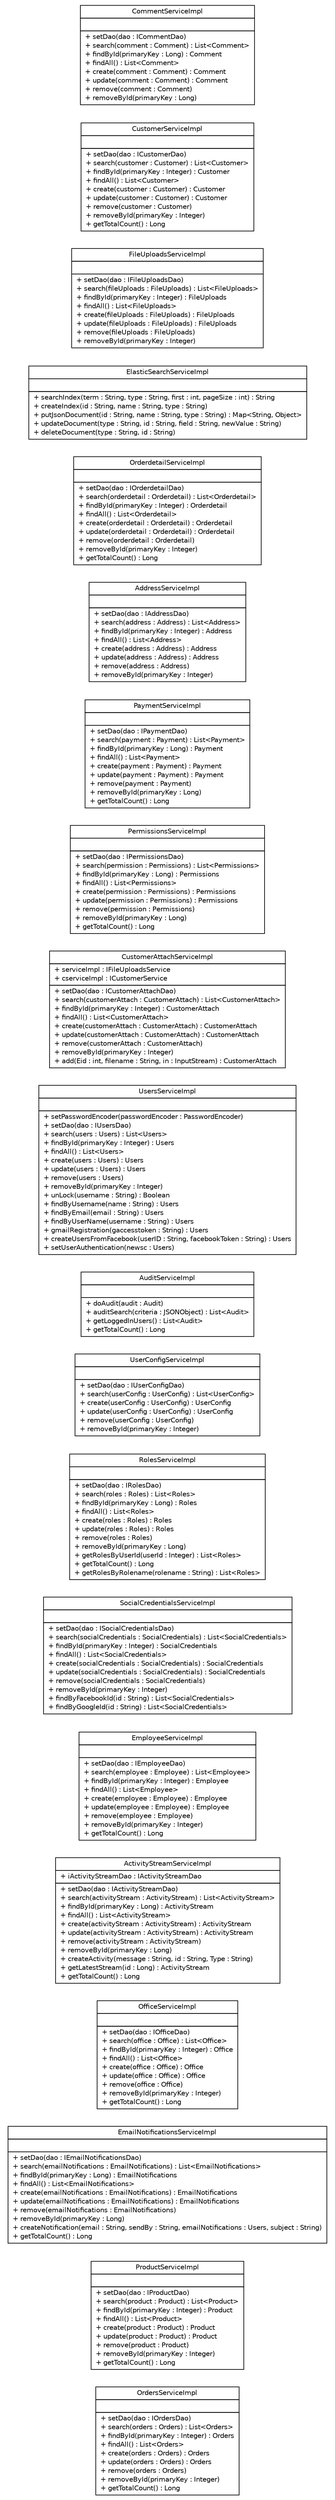 #!/usr/local/bin/dot
#
# Class diagram 
# Generated by UMLGraph version 5.1 (http://www.umlgraph.org/)
#

digraph G {
	edge [fontname="Helvetica",fontsize=10,labelfontname="Helvetica",labelfontsize=10];
	node [fontname="Helvetica",fontsize=10,shape=plaintext];
	nodesep=0.25;
	ranksep=0.5;
	rankdir=LR;
	// com.inn.headstartdemo.service.impl.OrdersServiceImpl
	c4413 [label=<<table title="com.inn.headstartdemo.service.impl.OrdersServiceImpl" border="0" cellborder="1" cellspacing="0" cellpadding="2" port="p" href="./OrdersServiceImpl.html">
		<tr><td><table border="0" cellspacing="0" cellpadding="1">
<tr><td align="center" balign="center"> OrdersServiceImpl </td></tr>
		</table></td></tr>
		<tr><td><table border="0" cellspacing="0" cellpadding="1">
<tr><td align="left" balign="left">  </td></tr>
		</table></td></tr>
		<tr><td><table border="0" cellspacing="0" cellpadding="1">
<tr><td align="left" balign="left"> + setDao(dao : IOrdersDao) </td></tr>
<tr><td align="left" balign="left"> + search(orders : Orders) : List&lt;Orders&gt; </td></tr>
<tr><td align="left" balign="left"> + findById(primaryKey : Integer) : Orders </td></tr>
<tr><td align="left" balign="left"> + findAll() : List&lt;Orders&gt; </td></tr>
<tr><td align="left" balign="left"> + create(orders : Orders) : Orders </td></tr>
<tr><td align="left" balign="left"> + update(orders : Orders) : Orders </td></tr>
<tr><td align="left" balign="left"> + remove(orders : Orders) </td></tr>
<tr><td align="left" balign="left"> + removeById(primaryKey : Integer) </td></tr>
<tr><td align="left" balign="left"> + getTotalCount() : Long </td></tr>
		</table></td></tr>
		</table>>, fontname="Helvetica", fontcolor="black", fontsize=10.0];
	// com.inn.headstartdemo.service.impl.ProductServiceImpl
	c4414 [label=<<table title="com.inn.headstartdemo.service.impl.ProductServiceImpl" border="0" cellborder="1" cellspacing="0" cellpadding="2" port="p" href="./ProductServiceImpl.html">
		<tr><td><table border="0" cellspacing="0" cellpadding="1">
<tr><td align="center" balign="center"> ProductServiceImpl </td></tr>
		</table></td></tr>
		<tr><td><table border="0" cellspacing="0" cellpadding="1">
<tr><td align="left" balign="left">  </td></tr>
		</table></td></tr>
		<tr><td><table border="0" cellspacing="0" cellpadding="1">
<tr><td align="left" balign="left"> + setDao(dao : IProductDao) </td></tr>
<tr><td align="left" balign="left"> + search(product : Product) : List&lt;Product&gt; </td></tr>
<tr><td align="left" balign="left"> + findById(primaryKey : Integer) : Product </td></tr>
<tr><td align="left" balign="left"> + findAll() : List&lt;Product&gt; </td></tr>
<tr><td align="left" balign="left"> + create(product : Product) : Product </td></tr>
<tr><td align="left" balign="left"> + update(product : Product) : Product </td></tr>
<tr><td align="left" balign="left"> + remove(product : Product) </td></tr>
<tr><td align="left" balign="left"> + removeById(primaryKey : Integer) </td></tr>
<tr><td align="left" balign="left"> + getTotalCount() : Long </td></tr>
		</table></td></tr>
		</table>>, fontname="Helvetica", fontcolor="black", fontsize=10.0];
	// com.inn.headstartdemo.service.impl.EmailNotificationsServiceImpl
	c4415 [label=<<table title="com.inn.headstartdemo.service.impl.EmailNotificationsServiceImpl" border="0" cellborder="1" cellspacing="0" cellpadding="2" port="p" href="./EmailNotificationsServiceImpl.html">
		<tr><td><table border="0" cellspacing="0" cellpadding="1">
<tr><td align="center" balign="center"> EmailNotificationsServiceImpl </td></tr>
		</table></td></tr>
		<tr><td><table border="0" cellspacing="0" cellpadding="1">
<tr><td align="left" balign="left">  </td></tr>
		</table></td></tr>
		<tr><td><table border="0" cellspacing="0" cellpadding="1">
<tr><td align="left" balign="left"> + setDao(dao : IEmailNotificationsDao) </td></tr>
<tr><td align="left" balign="left"> + search(emailNotifications : EmailNotifications) : List&lt;EmailNotifications&gt; </td></tr>
<tr><td align="left" balign="left"> + findById(primaryKey : Long) : EmailNotifications </td></tr>
<tr><td align="left" balign="left"> + findAll() : List&lt;EmailNotifications&gt; </td></tr>
<tr><td align="left" balign="left"> + create(emailNotifications : EmailNotifications) : EmailNotifications </td></tr>
<tr><td align="left" balign="left"> + update(emailNotifications : EmailNotifications) : EmailNotifications </td></tr>
<tr><td align="left" balign="left"> + remove(emailNotifications : EmailNotifications) </td></tr>
<tr><td align="left" balign="left"> + removeById(primaryKey : Long) </td></tr>
<tr><td align="left" balign="left"> + createNotification(email : String, sendBy : String, emailNotifications : Users, subject : String) </td></tr>
<tr><td align="left" balign="left"> + getTotalCount() : Long </td></tr>
		</table></td></tr>
		</table>>, fontname="Helvetica", fontcolor="black", fontsize=10.0];
	// com.inn.headstartdemo.service.impl.OfficeServiceImpl
	c4416 [label=<<table title="com.inn.headstartdemo.service.impl.OfficeServiceImpl" border="0" cellborder="1" cellspacing="0" cellpadding="2" port="p" href="./OfficeServiceImpl.html">
		<tr><td><table border="0" cellspacing="0" cellpadding="1">
<tr><td align="center" balign="center"> OfficeServiceImpl </td></tr>
		</table></td></tr>
		<tr><td><table border="0" cellspacing="0" cellpadding="1">
<tr><td align="left" balign="left">  </td></tr>
		</table></td></tr>
		<tr><td><table border="0" cellspacing="0" cellpadding="1">
<tr><td align="left" balign="left"> + setDao(dao : IOfficeDao) </td></tr>
<tr><td align="left" balign="left"> + search(office : Office) : List&lt;Office&gt; </td></tr>
<tr><td align="left" balign="left"> + findById(primaryKey : Integer) : Office </td></tr>
<tr><td align="left" balign="left"> + findAll() : List&lt;Office&gt; </td></tr>
<tr><td align="left" balign="left"> + create(office : Office) : Office </td></tr>
<tr><td align="left" balign="left"> + update(office : Office) : Office </td></tr>
<tr><td align="left" balign="left"> + remove(office : Office) </td></tr>
<tr><td align="left" balign="left"> + removeById(primaryKey : Integer) </td></tr>
<tr><td align="left" balign="left"> + getTotalCount() : Long </td></tr>
		</table></td></tr>
		</table>>, fontname="Helvetica", fontcolor="black", fontsize=10.0];
	// com.inn.headstartdemo.service.impl.ActivityStreamServiceImpl
	c4417 [label=<<table title="com.inn.headstartdemo.service.impl.ActivityStreamServiceImpl" border="0" cellborder="1" cellspacing="0" cellpadding="2" port="p" href="./ActivityStreamServiceImpl.html">
		<tr><td><table border="0" cellspacing="0" cellpadding="1">
<tr><td align="center" balign="center"> ActivityStreamServiceImpl </td></tr>
		</table></td></tr>
		<tr><td><table border="0" cellspacing="0" cellpadding="1">
<tr><td align="left" balign="left"> + iActivityStreamDao : IActivityStreamDao </td></tr>
		</table></td></tr>
		<tr><td><table border="0" cellspacing="0" cellpadding="1">
<tr><td align="left" balign="left"> + setDao(dao : IActivityStreamDao) </td></tr>
<tr><td align="left" balign="left"> + search(activityStream : ActivityStream) : List&lt;ActivityStream&gt; </td></tr>
<tr><td align="left" balign="left"> + findById(primaryKey : Long) : ActivityStream </td></tr>
<tr><td align="left" balign="left"> + findAll() : List&lt;ActivityStream&gt; </td></tr>
<tr><td align="left" balign="left"> + create(activityStream : ActivityStream) : ActivityStream </td></tr>
<tr><td align="left" balign="left"> + update(activityStream : ActivityStream) : ActivityStream </td></tr>
<tr><td align="left" balign="left"> + remove(activityStream : ActivityStream) </td></tr>
<tr><td align="left" balign="left"> + removeById(primaryKey : Long) </td></tr>
<tr><td align="left" balign="left"> + createActivity(message : String, id : String, Type : String) </td></tr>
<tr><td align="left" balign="left"> + getLatestStream(id : Long) : ActivityStream </td></tr>
<tr><td align="left" balign="left"> + getTotalCount() : Long </td></tr>
		</table></td></tr>
		</table>>, fontname="Helvetica", fontcolor="black", fontsize=10.0];
	// com.inn.headstartdemo.service.impl.EmployeeServiceImpl
	c4418 [label=<<table title="com.inn.headstartdemo.service.impl.EmployeeServiceImpl" border="0" cellborder="1" cellspacing="0" cellpadding="2" port="p" href="./EmployeeServiceImpl.html">
		<tr><td><table border="0" cellspacing="0" cellpadding="1">
<tr><td align="center" balign="center"> EmployeeServiceImpl </td></tr>
		</table></td></tr>
		<tr><td><table border="0" cellspacing="0" cellpadding="1">
<tr><td align="left" balign="left">  </td></tr>
		</table></td></tr>
		<tr><td><table border="0" cellspacing="0" cellpadding="1">
<tr><td align="left" balign="left"> + setDao(dao : IEmployeeDao) </td></tr>
<tr><td align="left" balign="left"> + search(employee : Employee) : List&lt;Employee&gt; </td></tr>
<tr><td align="left" balign="left"> + findById(primaryKey : Integer) : Employee </td></tr>
<tr><td align="left" balign="left"> + findAll() : List&lt;Employee&gt; </td></tr>
<tr><td align="left" balign="left"> + create(employee : Employee) : Employee </td></tr>
<tr><td align="left" balign="left"> + update(employee : Employee) : Employee </td></tr>
<tr><td align="left" balign="left"> + remove(employee : Employee) </td></tr>
<tr><td align="left" balign="left"> + removeById(primaryKey : Integer) </td></tr>
<tr><td align="left" balign="left"> + getTotalCount() : Long </td></tr>
		</table></td></tr>
		</table>>, fontname="Helvetica", fontcolor="black", fontsize=10.0];
	// com.inn.headstartdemo.service.impl.SocialCredentialsServiceImpl
	c4419 [label=<<table title="com.inn.headstartdemo.service.impl.SocialCredentialsServiceImpl" border="0" cellborder="1" cellspacing="0" cellpadding="2" port="p" href="./SocialCredentialsServiceImpl.html">
		<tr><td><table border="0" cellspacing="0" cellpadding="1">
<tr><td align="center" balign="center"> SocialCredentialsServiceImpl </td></tr>
		</table></td></tr>
		<tr><td><table border="0" cellspacing="0" cellpadding="1">
<tr><td align="left" balign="left">  </td></tr>
		</table></td></tr>
		<tr><td><table border="0" cellspacing="0" cellpadding="1">
<tr><td align="left" balign="left"> + setDao(dao : ISocialCredentialsDao) </td></tr>
<tr><td align="left" balign="left"> + search(socialCredentials : SocialCredentials) : List&lt;SocialCredentials&gt; </td></tr>
<tr><td align="left" balign="left"> + findById(primaryKey : Integer) : SocialCredentials </td></tr>
<tr><td align="left" balign="left"> + findAll() : List&lt;SocialCredentials&gt; </td></tr>
<tr><td align="left" balign="left"> + create(socialCredentials : SocialCredentials) : SocialCredentials </td></tr>
<tr><td align="left" balign="left"> + update(socialCredentials : SocialCredentials) : SocialCredentials </td></tr>
<tr><td align="left" balign="left"> + remove(socialCredentials : SocialCredentials) </td></tr>
<tr><td align="left" balign="left"> + removeById(primaryKey : Integer) </td></tr>
<tr><td align="left" balign="left"> + findByFacebookId(id : String) : List&lt;SocialCredentials&gt; </td></tr>
<tr><td align="left" balign="left"> + findByGoogleId(id : String) : List&lt;SocialCredentials&gt; </td></tr>
		</table></td></tr>
		</table>>, fontname="Helvetica", fontcolor="black", fontsize=10.0];
	// com.inn.headstartdemo.service.impl.RolesServiceImpl
	c4420 [label=<<table title="com.inn.headstartdemo.service.impl.RolesServiceImpl" border="0" cellborder="1" cellspacing="0" cellpadding="2" port="p" href="./RolesServiceImpl.html">
		<tr><td><table border="0" cellspacing="0" cellpadding="1">
<tr><td align="center" balign="center"> RolesServiceImpl </td></tr>
		</table></td></tr>
		<tr><td><table border="0" cellspacing="0" cellpadding="1">
<tr><td align="left" balign="left">  </td></tr>
		</table></td></tr>
		<tr><td><table border="0" cellspacing="0" cellpadding="1">
<tr><td align="left" balign="left"> + setDao(dao : IRolesDao) </td></tr>
<tr><td align="left" balign="left"> + search(roles : Roles) : List&lt;Roles&gt; </td></tr>
<tr><td align="left" balign="left"> + findById(primaryKey : Long) : Roles </td></tr>
<tr><td align="left" balign="left"> + findAll() : List&lt;Roles&gt; </td></tr>
<tr><td align="left" balign="left"> + create(roles : Roles) : Roles </td></tr>
<tr><td align="left" balign="left"> + update(roles : Roles) : Roles </td></tr>
<tr><td align="left" balign="left"> + remove(roles : Roles) </td></tr>
<tr><td align="left" balign="left"> + removeById(primaryKey : Long) </td></tr>
<tr><td align="left" balign="left"> + getRolesByUserId(userId : Integer) : List&lt;Roles&gt; </td></tr>
<tr><td align="left" balign="left"> + getTotalCount() : Long </td></tr>
<tr><td align="left" balign="left"> + getRolesByRolename(rolename : String) : List&lt;Roles&gt; </td></tr>
		</table></td></tr>
		</table>>, fontname="Helvetica", fontcolor="black", fontsize=10.0];
	// com.inn.headstartdemo.service.impl.UserConfigServiceImpl
	c4421 [label=<<table title="com.inn.headstartdemo.service.impl.UserConfigServiceImpl" border="0" cellborder="1" cellspacing="0" cellpadding="2" port="p" href="./UserConfigServiceImpl.html">
		<tr><td><table border="0" cellspacing="0" cellpadding="1">
<tr><td align="center" balign="center"> UserConfigServiceImpl </td></tr>
		</table></td></tr>
		<tr><td><table border="0" cellspacing="0" cellpadding="1">
<tr><td align="left" balign="left">  </td></tr>
		</table></td></tr>
		<tr><td><table border="0" cellspacing="0" cellpadding="1">
<tr><td align="left" balign="left"> + setDao(dao : IUserConfigDao) </td></tr>
<tr><td align="left" balign="left"> + search(userConfig : UserConfig) : List&lt;UserConfig&gt; </td></tr>
<tr><td align="left" balign="left"> + create(userConfig : UserConfig) : UserConfig </td></tr>
<tr><td align="left" balign="left"> + update(userConfig : UserConfig) : UserConfig </td></tr>
<tr><td align="left" balign="left"> + remove(userConfig : UserConfig) </td></tr>
<tr><td align="left" balign="left"> + removeById(primaryKey : Integer) </td></tr>
		</table></td></tr>
		</table>>, fontname="Helvetica", fontcolor="black", fontsize=10.0];
	// com.inn.headstartdemo.service.impl.AuditServiceImpl
	c4422 [label=<<table title="com.inn.headstartdemo.service.impl.AuditServiceImpl" border="0" cellborder="1" cellspacing="0" cellpadding="2" port="p" href="./AuditServiceImpl.html">
		<tr><td><table border="0" cellspacing="0" cellpadding="1">
<tr><td align="center" balign="center"> AuditServiceImpl </td></tr>
		</table></td></tr>
		<tr><td><table border="0" cellspacing="0" cellpadding="1">
<tr><td align="left" balign="left">  </td></tr>
		</table></td></tr>
		<tr><td><table border="0" cellspacing="0" cellpadding="1">
<tr><td align="left" balign="left"> + doAudit(audit : Audit) </td></tr>
<tr><td align="left" balign="left"> + auditSearch(criteria : JSONObject) : List&lt;Audit&gt; </td></tr>
<tr><td align="left" balign="left"> + getLoggedInUsers() : List&lt;Audit&gt; </td></tr>
<tr><td align="left" balign="left"> + getTotalCount() : Long </td></tr>
		</table></td></tr>
		</table>>, fontname="Helvetica", fontcolor="black", fontsize=10.0];
	// com.inn.headstartdemo.service.impl.UsersServiceImpl
	c4423 [label=<<table title="com.inn.headstartdemo.service.impl.UsersServiceImpl" border="0" cellborder="1" cellspacing="0" cellpadding="2" port="p" href="./UsersServiceImpl.html">
		<tr><td><table border="0" cellspacing="0" cellpadding="1">
<tr><td align="center" balign="center"> UsersServiceImpl </td></tr>
		</table></td></tr>
		<tr><td><table border="0" cellspacing="0" cellpadding="1">
<tr><td align="left" balign="left">  </td></tr>
		</table></td></tr>
		<tr><td><table border="0" cellspacing="0" cellpadding="1">
<tr><td align="left" balign="left"> + setPasswordEncoder(passwordEncoder : PasswordEncoder) </td></tr>
<tr><td align="left" balign="left"> + setDao(dao : IUsersDao) </td></tr>
<tr><td align="left" balign="left"> + search(users : Users) : List&lt;Users&gt; </td></tr>
<tr><td align="left" balign="left"> + findById(primaryKey : Integer) : Users </td></tr>
<tr><td align="left" balign="left"> + findAll() : List&lt;Users&gt; </td></tr>
<tr><td align="left" balign="left"> + create(users : Users) : Users </td></tr>
<tr><td align="left" balign="left"> + update(users : Users) : Users </td></tr>
<tr><td align="left" balign="left"> + remove(users : Users) </td></tr>
<tr><td align="left" balign="left"> + removeById(primaryKey : Integer) </td></tr>
<tr><td align="left" balign="left"> + unLock(username : String) : Boolean </td></tr>
<tr><td align="left" balign="left"> + findByUsername(name : String) : Users </td></tr>
<tr><td align="left" balign="left"> + findByEmail(email : String) : Users </td></tr>
<tr><td align="left" balign="left"> + findByUserName(username : String) : Users </td></tr>
<tr><td align="left" balign="left"> + gmailRegistration(gaccesstoken : String) : Users </td></tr>
<tr><td align="left" balign="left"> + createUsersFromFacebook(userID : String, facebookToken : String) : Users </td></tr>
<tr><td align="left" balign="left"> + setUserAuthentication(newsc : Users) </td></tr>
		</table></td></tr>
		</table>>, fontname="Helvetica", fontcolor="black", fontsize=10.0];
	// com.inn.headstartdemo.service.impl.CustomerAttachServiceImpl
	c4424 [label=<<table title="com.inn.headstartdemo.service.impl.CustomerAttachServiceImpl" border="0" cellborder="1" cellspacing="0" cellpadding="2" port="p" href="./CustomerAttachServiceImpl.html">
		<tr><td><table border="0" cellspacing="0" cellpadding="1">
<tr><td align="center" balign="center"> CustomerAttachServiceImpl </td></tr>
		</table></td></tr>
		<tr><td><table border="0" cellspacing="0" cellpadding="1">
<tr><td align="left" balign="left"> + serviceImpl : IFileUploadsService </td></tr>
<tr><td align="left" balign="left"> + cserviceImpl : ICustomerService </td></tr>
		</table></td></tr>
		<tr><td><table border="0" cellspacing="0" cellpadding="1">
<tr><td align="left" balign="left"> + setDao(dao : ICustomerAttachDao) </td></tr>
<tr><td align="left" balign="left"> + search(customerAttach : CustomerAttach) : List&lt;CustomerAttach&gt; </td></tr>
<tr><td align="left" balign="left"> + findById(primaryKey : Integer) : CustomerAttach </td></tr>
<tr><td align="left" balign="left"> + findAll() : List&lt;CustomerAttach&gt; </td></tr>
<tr><td align="left" balign="left"> + create(customerAttach : CustomerAttach) : CustomerAttach </td></tr>
<tr><td align="left" balign="left"> + update(customerAttach : CustomerAttach) : CustomerAttach </td></tr>
<tr><td align="left" balign="left"> + remove(customerAttach : CustomerAttach) </td></tr>
<tr><td align="left" balign="left"> + removeById(primaryKey : Integer) </td></tr>
<tr><td align="left" balign="left"> + add(Eid : int, filename : String, in : InputStream) : CustomerAttach </td></tr>
		</table></td></tr>
		</table>>, fontname="Helvetica", fontcolor="black", fontsize=10.0];
	// com.inn.headstartdemo.service.impl.PermissionsServiceImpl
	c4425 [label=<<table title="com.inn.headstartdemo.service.impl.PermissionsServiceImpl" border="0" cellborder="1" cellspacing="0" cellpadding="2" port="p" href="./PermissionsServiceImpl.html">
		<tr><td><table border="0" cellspacing="0" cellpadding="1">
<tr><td align="center" balign="center"> PermissionsServiceImpl </td></tr>
		</table></td></tr>
		<tr><td><table border="0" cellspacing="0" cellpadding="1">
<tr><td align="left" balign="left">  </td></tr>
		</table></td></tr>
		<tr><td><table border="0" cellspacing="0" cellpadding="1">
<tr><td align="left" balign="left"> + setDao(dao : IPermissionsDao) </td></tr>
<tr><td align="left" balign="left"> + search(permission : Permissions) : List&lt;Permissions&gt; </td></tr>
<tr><td align="left" balign="left"> + findById(primaryKey : Long) : Permissions </td></tr>
<tr><td align="left" balign="left"> + findAll() : List&lt;Permissions&gt; </td></tr>
<tr><td align="left" balign="left"> + create(permission : Permissions) : Permissions </td></tr>
<tr><td align="left" balign="left"> + update(permission : Permissions) : Permissions </td></tr>
<tr><td align="left" balign="left"> + remove(permission : Permissions) </td></tr>
<tr><td align="left" balign="left"> + removeById(primaryKey : Long) </td></tr>
<tr><td align="left" balign="left"> + getTotalCount() : Long </td></tr>
		</table></td></tr>
		</table>>, fontname="Helvetica", fontcolor="black", fontsize=10.0];
	// com.inn.headstartdemo.service.impl.PaymentServiceImpl
	c4426 [label=<<table title="com.inn.headstartdemo.service.impl.PaymentServiceImpl" border="0" cellborder="1" cellspacing="0" cellpadding="2" port="p" href="./PaymentServiceImpl.html">
		<tr><td><table border="0" cellspacing="0" cellpadding="1">
<tr><td align="center" balign="center"> PaymentServiceImpl </td></tr>
		</table></td></tr>
		<tr><td><table border="0" cellspacing="0" cellpadding="1">
<tr><td align="left" balign="left">  </td></tr>
		</table></td></tr>
		<tr><td><table border="0" cellspacing="0" cellpadding="1">
<tr><td align="left" balign="left"> + setDao(dao : IPaymentDao) </td></tr>
<tr><td align="left" balign="left"> + search(payment : Payment) : List&lt;Payment&gt; </td></tr>
<tr><td align="left" balign="left"> + findById(primaryKey : Long) : Payment </td></tr>
<tr><td align="left" balign="left"> + findAll() : List&lt;Payment&gt; </td></tr>
<tr><td align="left" balign="left"> + create(payment : Payment) : Payment </td></tr>
<tr><td align="left" balign="left"> + update(payment : Payment) : Payment </td></tr>
<tr><td align="left" balign="left"> + remove(payment : Payment) </td></tr>
<tr><td align="left" balign="left"> + removeById(primaryKey : Long) </td></tr>
<tr><td align="left" balign="left"> + getTotalCount() : Long </td></tr>
		</table></td></tr>
		</table>>, fontname="Helvetica", fontcolor="black", fontsize=10.0];
	// com.inn.headstartdemo.service.impl.AddressServiceImpl
	c4427 [label=<<table title="com.inn.headstartdemo.service.impl.AddressServiceImpl" border="0" cellborder="1" cellspacing="0" cellpadding="2" port="p" href="./AddressServiceImpl.html">
		<tr><td><table border="0" cellspacing="0" cellpadding="1">
<tr><td align="center" balign="center"> AddressServiceImpl </td></tr>
		</table></td></tr>
		<tr><td><table border="0" cellspacing="0" cellpadding="1">
<tr><td align="left" balign="left">  </td></tr>
		</table></td></tr>
		<tr><td><table border="0" cellspacing="0" cellpadding="1">
<tr><td align="left" balign="left"> + setDao(dao : IAddressDao) </td></tr>
<tr><td align="left" balign="left"> + search(address : Address) : List&lt;Address&gt; </td></tr>
<tr><td align="left" balign="left"> + findById(primaryKey : Integer) : Address </td></tr>
<tr><td align="left" balign="left"> + findAll() : List&lt;Address&gt; </td></tr>
<tr><td align="left" balign="left"> + create(address : Address) : Address </td></tr>
<tr><td align="left" balign="left"> + update(address : Address) : Address </td></tr>
<tr><td align="left" balign="left"> + remove(address : Address) </td></tr>
<tr><td align="left" balign="left"> + removeById(primaryKey : Integer) </td></tr>
		</table></td></tr>
		</table>>, fontname="Helvetica", fontcolor="black", fontsize=10.0];
	// com.inn.headstartdemo.service.impl.OrderdetailServiceImpl
	c4428 [label=<<table title="com.inn.headstartdemo.service.impl.OrderdetailServiceImpl" border="0" cellborder="1" cellspacing="0" cellpadding="2" port="p" href="./OrderdetailServiceImpl.html">
		<tr><td><table border="0" cellspacing="0" cellpadding="1">
<tr><td align="center" balign="center"> OrderdetailServiceImpl </td></tr>
		</table></td></tr>
		<tr><td><table border="0" cellspacing="0" cellpadding="1">
<tr><td align="left" balign="left">  </td></tr>
		</table></td></tr>
		<tr><td><table border="0" cellspacing="0" cellpadding="1">
<tr><td align="left" balign="left"> + setDao(dao : IOrderdetailDao) </td></tr>
<tr><td align="left" balign="left"> + search(orderdetail : Orderdetail) : List&lt;Orderdetail&gt; </td></tr>
<tr><td align="left" balign="left"> + findById(primaryKey : Integer) : Orderdetail </td></tr>
<tr><td align="left" balign="left"> + findAll() : List&lt;Orderdetail&gt; </td></tr>
<tr><td align="left" balign="left"> + create(orderdetail : Orderdetail) : Orderdetail </td></tr>
<tr><td align="left" balign="left"> + update(orderdetail : Orderdetail) : Orderdetail </td></tr>
<tr><td align="left" balign="left"> + remove(orderdetail : Orderdetail) </td></tr>
<tr><td align="left" balign="left"> + removeById(primaryKey : Integer) </td></tr>
<tr><td align="left" balign="left"> + getTotalCount() : Long </td></tr>
		</table></td></tr>
		</table>>, fontname="Helvetica", fontcolor="black", fontsize=10.0];
	// com.inn.headstartdemo.service.impl.ElasticSearchServiceImpl
	c4429 [label=<<table title="com.inn.headstartdemo.service.impl.ElasticSearchServiceImpl" border="0" cellborder="1" cellspacing="0" cellpadding="2" port="p" href="./ElasticSearchServiceImpl.html">
		<tr><td><table border="0" cellspacing="0" cellpadding="1">
<tr><td align="center" balign="center"> ElasticSearchServiceImpl </td></tr>
		</table></td></tr>
		<tr><td><table border="0" cellspacing="0" cellpadding="1">
<tr><td align="left" balign="left">  </td></tr>
		</table></td></tr>
		<tr><td><table border="0" cellspacing="0" cellpadding="1">
<tr><td align="left" balign="left"> + searchIndex(term : String, type : String, first : int, pageSize : int) : String </td></tr>
<tr><td align="left" balign="left"> + createIndex(id : String, name : String, type : String) </td></tr>
<tr><td align="left" balign="left"> + putJsonDocument(id : String, name : String, type : String) : Map&lt;String, Object&gt; </td></tr>
<tr><td align="left" balign="left"> + updateDocument(type : String, id : String, field : String, newValue : String) </td></tr>
<tr><td align="left" balign="left"> + deleteDocument(type : String, id : String) </td></tr>
		</table></td></tr>
		</table>>, fontname="Helvetica", fontcolor="black", fontsize=10.0];
	// com.inn.headstartdemo.service.impl.FileUploadsServiceImpl
	c4430 [label=<<table title="com.inn.headstartdemo.service.impl.FileUploadsServiceImpl" border="0" cellborder="1" cellspacing="0" cellpadding="2" port="p" href="./FileUploadsServiceImpl.html">
		<tr><td><table border="0" cellspacing="0" cellpadding="1">
<tr><td align="center" balign="center"> FileUploadsServiceImpl </td></tr>
		</table></td></tr>
		<tr><td><table border="0" cellspacing="0" cellpadding="1">
<tr><td align="left" balign="left">  </td></tr>
		</table></td></tr>
		<tr><td><table border="0" cellspacing="0" cellpadding="1">
<tr><td align="left" balign="left"> + setDao(dao : IFileUploadsDao) </td></tr>
<tr><td align="left" balign="left"> + search(fileUploads : FileUploads) : List&lt;FileUploads&gt; </td></tr>
<tr><td align="left" balign="left"> + findById(primaryKey : Integer) : FileUploads </td></tr>
<tr><td align="left" balign="left"> + findAll() : List&lt;FileUploads&gt; </td></tr>
<tr><td align="left" balign="left"> + create(fileUploads : FileUploads) : FileUploads </td></tr>
<tr><td align="left" balign="left"> + update(fileUploads : FileUploads) : FileUploads </td></tr>
<tr><td align="left" balign="left"> + remove(fileUploads : FileUploads) </td></tr>
<tr><td align="left" balign="left"> + removeById(primaryKey : Integer) </td></tr>
		</table></td></tr>
		</table>>, fontname="Helvetica", fontcolor="black", fontsize=10.0];
	// com.inn.headstartdemo.service.impl.CustomerServiceImpl
	c4431 [label=<<table title="com.inn.headstartdemo.service.impl.CustomerServiceImpl" border="0" cellborder="1" cellspacing="0" cellpadding="2" port="p" href="./CustomerServiceImpl.html">
		<tr><td><table border="0" cellspacing="0" cellpadding="1">
<tr><td align="center" balign="center"> CustomerServiceImpl </td></tr>
		</table></td></tr>
		<tr><td><table border="0" cellspacing="0" cellpadding="1">
<tr><td align="left" balign="left">  </td></tr>
		</table></td></tr>
		<tr><td><table border="0" cellspacing="0" cellpadding="1">
<tr><td align="left" balign="left"> + setDao(dao : ICustomerDao) </td></tr>
<tr><td align="left" balign="left"> + search(customer : Customer) : List&lt;Customer&gt; </td></tr>
<tr><td align="left" balign="left"> + findById(primaryKey : Integer) : Customer </td></tr>
<tr><td align="left" balign="left"> + findAll() : List&lt;Customer&gt; </td></tr>
<tr><td align="left" balign="left"> + create(customer : Customer) : Customer </td></tr>
<tr><td align="left" balign="left"> + update(customer : Customer) : Customer </td></tr>
<tr><td align="left" balign="left"> + remove(customer : Customer) </td></tr>
<tr><td align="left" balign="left"> + removeById(primaryKey : Integer) </td></tr>
<tr><td align="left" balign="left"> + getTotalCount() : Long </td></tr>
		</table></td></tr>
		</table>>, fontname="Helvetica", fontcolor="black", fontsize=10.0];
	// com.inn.headstartdemo.service.impl.CommentServiceImpl
	c4432 [label=<<table title="com.inn.headstartdemo.service.impl.CommentServiceImpl" border="0" cellborder="1" cellspacing="0" cellpadding="2" port="p" href="./CommentServiceImpl.html">
		<tr><td><table border="0" cellspacing="0" cellpadding="1">
<tr><td align="center" balign="center"> CommentServiceImpl </td></tr>
		</table></td></tr>
		<tr><td><table border="0" cellspacing="0" cellpadding="1">
<tr><td align="left" balign="left">  </td></tr>
		</table></td></tr>
		<tr><td><table border="0" cellspacing="0" cellpadding="1">
<tr><td align="left" balign="left"> + setDao(dao : ICommentDao) </td></tr>
<tr><td align="left" balign="left"> + search(comment : Comment) : List&lt;Comment&gt; </td></tr>
<tr><td align="left" balign="left"> + findById(primaryKey : Long) : Comment </td></tr>
<tr><td align="left" balign="left"> + findAll() : List&lt;Comment&gt; </td></tr>
<tr><td align="left" balign="left"> + create(comment : Comment) : Comment </td></tr>
<tr><td align="left" balign="left"> + update(comment : Comment) : Comment </td></tr>
<tr><td align="left" balign="left"> + remove(comment : Comment) </td></tr>
<tr><td align="left" balign="left"> + removeById(primaryKey : Long) </td></tr>
		</table></td></tr>
		</table>>, fontname="Helvetica", fontcolor="black", fontsize=10.0];
}

